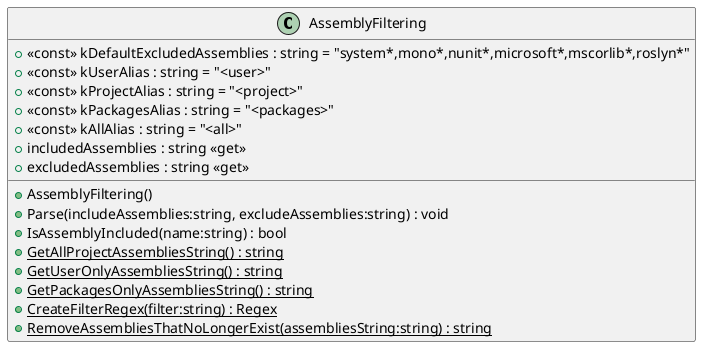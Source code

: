 @startuml
class AssemblyFiltering {
    + <<const>> kDefaultExcludedAssemblies : string = "system*,mono*,nunit*,microsoft*,mscorlib*,roslyn*"
    + <<const>> kUserAlias : string = "<user>"
    + <<const>> kProjectAlias : string = "<project>"
    + <<const>> kPackagesAlias : string = "<packages>"
    + <<const>> kAllAlias : string = "<all>"
    + includedAssemblies : string <<get>>
    + excludedAssemblies : string <<get>>
    + AssemblyFiltering()
    + Parse(includeAssemblies:string, excludeAssemblies:string) : void
    + IsAssemblyIncluded(name:string) : bool
    + {static} GetAllProjectAssembliesString() : string
    + {static} GetUserOnlyAssembliesString() : string
    + {static} GetPackagesOnlyAssembliesString() : string
    + {static} CreateFilterRegex(filter:string) : Regex
    + {static} RemoveAssembliesThatNoLongerExist(assembliesString:string) : string
}
@enduml
